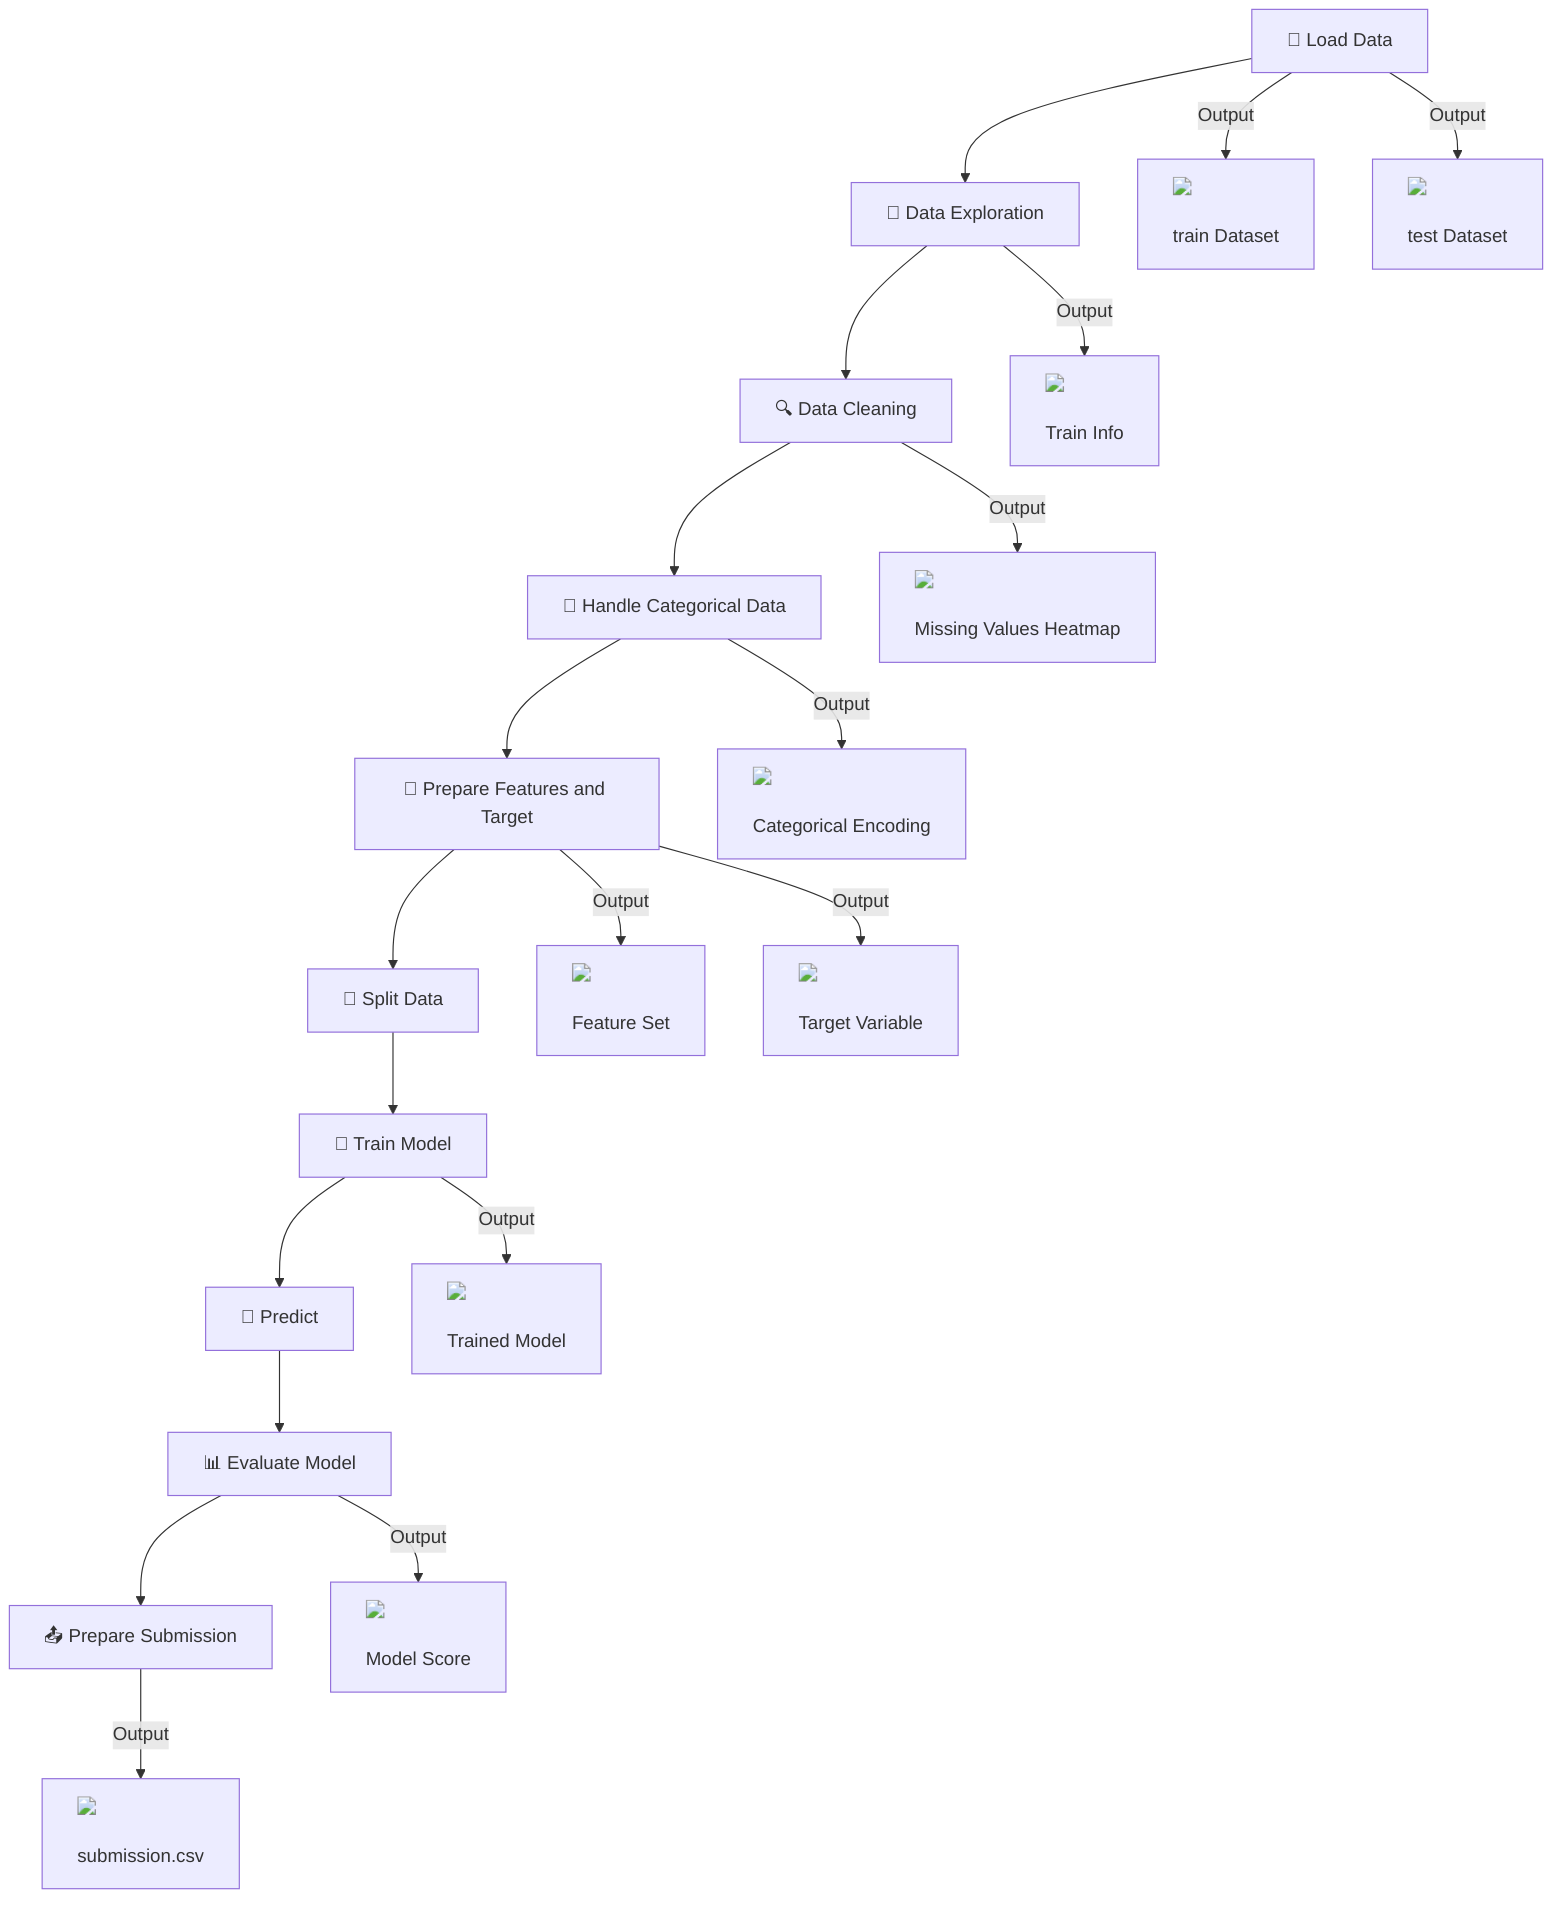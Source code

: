 flowchart TD
    A["📁 Load Data"] --> B["🧐 Data Exploration"]
    B --> C["🔍 Data Cleaning"]
    C --> D["🐍 Handle Categorical Data"]
    D --> E["🔢 Prepare Features and Target"]
    E --> F["🧪 Split Data"]
    F --> G["🤖 Train Model"]
    G --> H["🔮 Predict"]
    H --> I["📊 Evaluate Model"]
    I --> J["📤 Prepare Submission"]

    A -->|Output| train["<img src='icons/table.svg'/> <br/> train Dataset"]
    A -->|Output| test["<img src='icons/table.svg'/> <br/> test Dataset"]
    B -->|Output| train_info["<img src='icons/table.svg'/> <br/> Train Info"]
    C -->|Output| missing_values["<img src='icons/column_split.svg'/> <br/> Missing Values Heatmap"]
    D -->|Output| encoded["<img src='dummy_plots/scatter_plot_template.svg'/> <br/> Categorical Encoding"]
    E -->|Output| X["<img src='icons/column_split.svg'/> <br/> Feature Set"]
    E -->|Output| y["<img src='icons/column_split.svg'/> <br/> Target Variable"]
    G -->|Output| model["<img src='icons/brain.svg'/> <br/> Trained Model"]
    I -->|Output| score["<img src='dummy_plots/barplot_template.svg'/> <br/> Model Score"]
    J -->|Output| submission["<img src='file.svg'/> <br/> submission.csv"]
